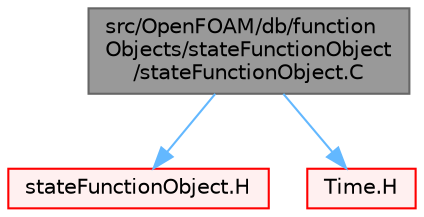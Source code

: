 digraph "src/OpenFOAM/db/functionObjects/stateFunctionObject/stateFunctionObject.C"
{
 // LATEX_PDF_SIZE
  bgcolor="transparent";
  edge [fontname=Helvetica,fontsize=10,labelfontname=Helvetica,labelfontsize=10];
  node [fontname=Helvetica,fontsize=10,shape=box,height=0.2,width=0.4];
  Node1 [id="Node000001",label="src/OpenFOAM/db/function\lObjects/stateFunctionObject\l/stateFunctionObject.C",height=0.2,width=0.4,color="gray40", fillcolor="grey60", style="filled", fontcolor="black",tooltip=" "];
  Node1 -> Node2 [id="edge1_Node000001_Node000002",color="steelblue1",style="solid",tooltip=" "];
  Node2 [id="Node000002",label="stateFunctionObject.H",height=0.2,width=0.4,color="red", fillcolor="#FFF0F0", style="filled",URL="$stateFunctionObject_8H.html",tooltip=" "];
  Node1 -> Node97 [id="edge2_Node000001_Node000097",color="steelblue1",style="solid",tooltip=" "];
  Node97 [id="Node000097",label="Time.H",height=0.2,width=0.4,color="red", fillcolor="#FFF0F0", style="filled",URL="$Time_8H.html",tooltip=" "];
}
